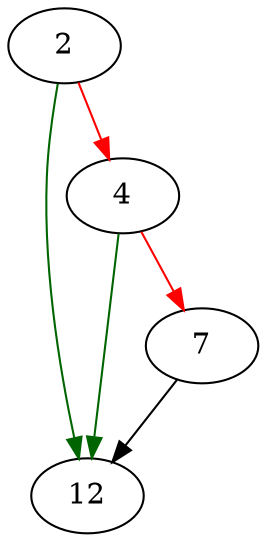 strict digraph "get_version" {
	// Node definitions.
	2 [entry=true];
	12;
	4;
	7;

	// Edge definitions.
	2 -> 12 [
		color=darkgreen
		cond=true
	];
	2 -> 4 [
		color=red
		cond=false
	];
	4 -> 12 [
		color=darkgreen
		cond=true
	];
	4 -> 7 [
		color=red
		cond=false
	];
	7 -> 12;
}